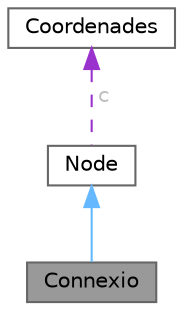 digraph "Connexio"
{
 // LATEX_PDF_SIZE
  bgcolor="transparent";
  edge [fontname=Helvetica,fontsize=10,labelfontname=Helvetica,labelfontsize=10];
  node [fontname=Helvetica,fontsize=10,shape=box,height=0.2,width=0.4];
  Node1 [id="Node000001",label="Connexio",height=0.2,width=0.4,color="gray40", fillcolor="grey60", style="filled", fontcolor="black",tooltip="Node de connexió d'una xarxa de distribució d'aigua."];
  Node2 -> Node1 [id="edge1_Node000001_Node000002",dir="back",color="steelblue1",style="solid",tooltip=" "];
  Node2 [id="Node000002",label="Node",height=0.2,width=0.4,color="gray40", fillcolor="white", style="filled",URL="$class_node.html",tooltip="Representa un node en una xarxa de distribució d'aigua."];
  Node3 -> Node2 [id="edge2_Node000002_Node000003",dir="back",color="darkorchid3",style="dashed",tooltip=" ",label=" c",fontcolor="grey" ];
  Node3 [id="Node000003",label="Coordenades",height=0.2,width=0.4,color="gray40", fillcolor="white", style="filled",URL="$class_coordenades.html",tooltip=" "];
}
